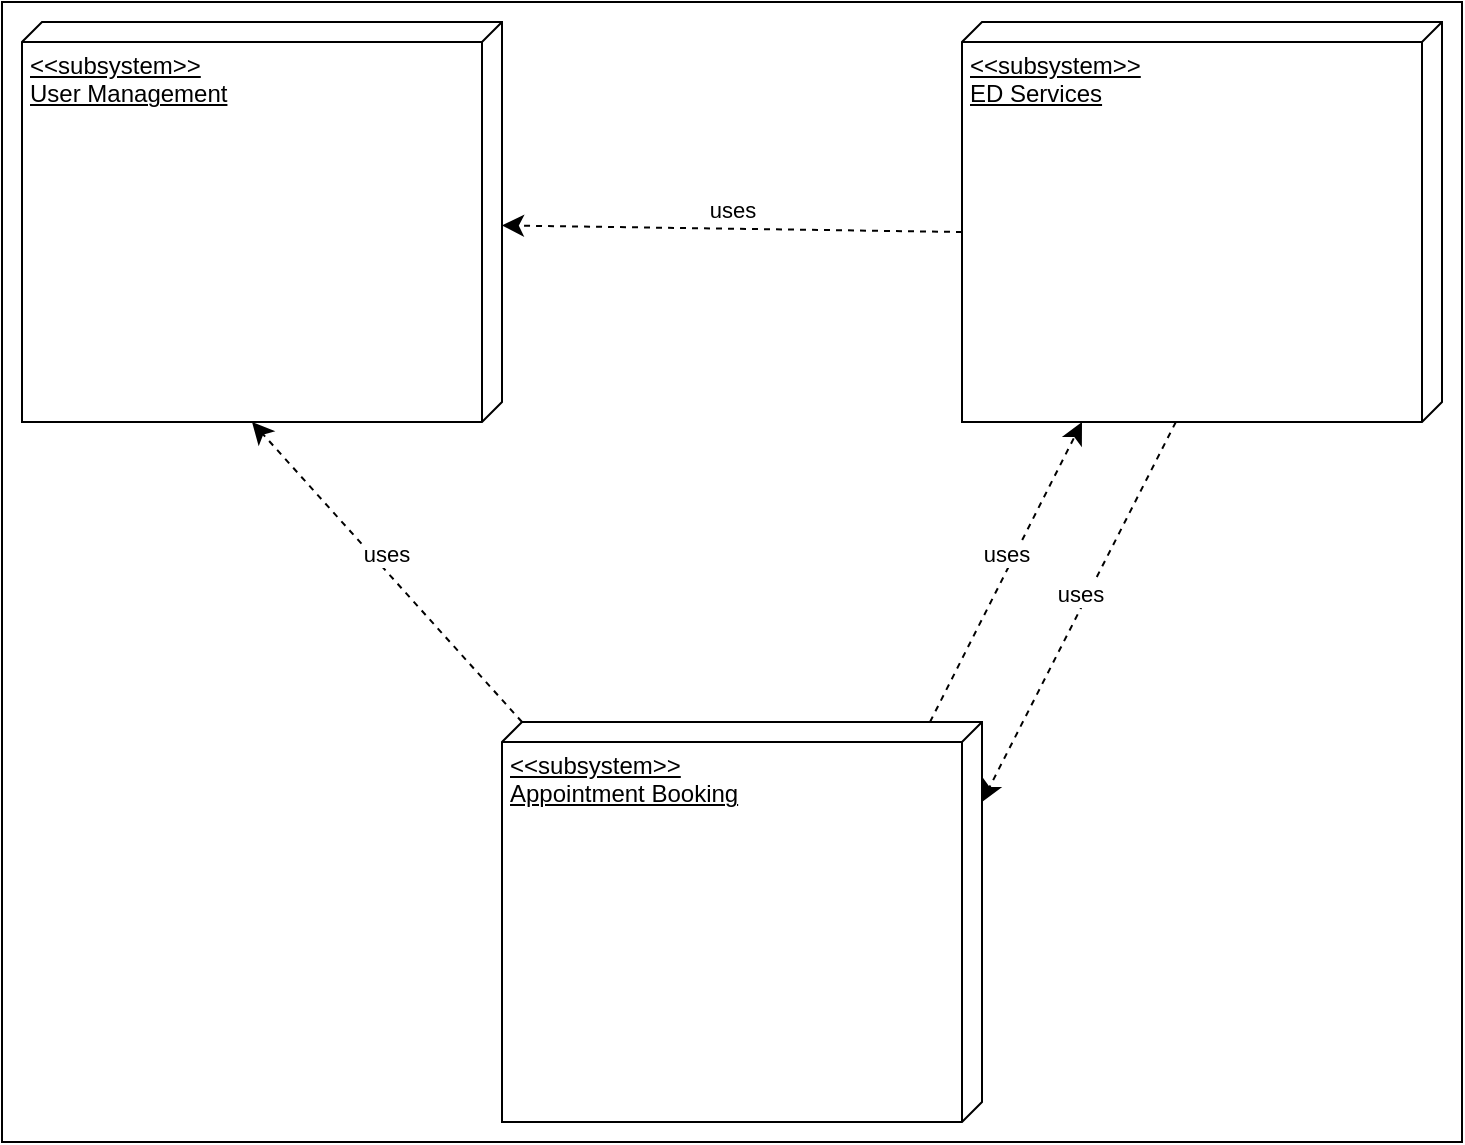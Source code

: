 <mxfile version="22.1.5" type="github">
  <diagram name="Page-1" id="XH8o1IDt71k7ToOQpQLz">
    <mxGraphModel dx="954" dy="622" grid="1" gridSize="10" guides="1" tooltips="1" connect="1" arrows="1" fold="1" page="1" pageScale="1" pageWidth="850" pageHeight="1100" math="0" shadow="0">
      <root>
        <mxCell id="0" />
        <mxCell id="1" parent="0" />
        <mxCell id="RHWd82dlNmuR0SWpL10g-8" value="" style="rounded=0;whiteSpace=wrap;html=1;" vertex="1" parent="1">
          <mxGeometry x="40" y="30" width="730" height="570" as="geometry" />
        </mxCell>
        <mxCell id="RHWd82dlNmuR0SWpL10g-4" value="&amp;lt;&amp;lt;subsystem&amp;gt;&amp;gt;&lt;br&gt;&lt;font face=&quot;Helvetica&quot;&gt;User Management&lt;/font&gt;" style="verticalAlign=top;align=left;spacingTop=8;spacingLeft=2;spacingRight=12;shape=cube;size=10;direction=south;fontStyle=4;html=1;whiteSpace=wrap;" vertex="1" parent="1">
          <mxGeometry x="50" y="40" width="240" height="200" as="geometry" />
        </mxCell>
        <mxCell id="RHWd82dlNmuR0SWpL10g-5" value="&amp;lt;&amp;lt;subsystem&amp;gt;&amp;gt;&lt;br&gt;ED Services" style="verticalAlign=top;align=left;spacingTop=8;spacingLeft=2;spacingRight=12;shape=cube;size=10;direction=south;fontStyle=4;html=1;whiteSpace=wrap;" vertex="1" parent="1">
          <mxGeometry x="520" y="40" width="240" height="200" as="geometry" />
        </mxCell>
        <mxCell id="RHWd82dlNmuR0SWpL10g-6" value="&amp;lt;&amp;lt;subsystem&amp;gt;&amp;gt;&lt;br&gt;Appointment Booking" style="verticalAlign=top;align=left;spacingTop=8;spacingLeft=2;spacingRight=12;shape=cube;size=10;direction=south;fontStyle=4;html=1;whiteSpace=wrap;" vertex="1" parent="1">
          <mxGeometry x="290" y="390" width="240" height="200" as="geometry" />
        </mxCell>
        <mxCell id="RHWd82dlNmuR0SWpL10g-9" value="uses" style="html=1;verticalAlign=bottom;endArrow=classic;dashed=1;endSize=8;curved=0;rounded=0;exitX=0;exitY=0;exitDx=105;exitDy=240;exitPerimeter=0;endFill=1;" edge="1" parent="1" source="RHWd82dlNmuR0SWpL10g-5" target="RHWd82dlNmuR0SWpL10g-4">
          <mxGeometry x="-0.0" relative="1" as="geometry">
            <mxPoint x="440" y="320" as="sourcePoint" />
            <mxPoint x="360" y="320" as="targetPoint" />
            <mxPoint as="offset" />
          </mxGeometry>
        </mxCell>
        <mxCell id="RHWd82dlNmuR0SWpL10g-12" value="uses" style="html=1;verticalAlign=bottom;endArrow=classic;dashed=1;endSize=8;curved=0;rounded=0;exitX=0;exitY=0;exitDx=0;exitDy=230;exitPerimeter=0;entryX=0;entryY=0;entryDx=200;entryDy=125;entryPerimeter=0;endFill=1;" edge="1" parent="1" source="RHWd82dlNmuR0SWpL10g-6" target="RHWd82dlNmuR0SWpL10g-4">
          <mxGeometry relative="1" as="geometry">
            <mxPoint x="440" y="320" as="sourcePoint" />
            <mxPoint x="360" y="320" as="targetPoint" />
          </mxGeometry>
        </mxCell>
        <mxCell id="RHWd82dlNmuR0SWpL10g-14" value="uses" style="html=1;verticalAlign=bottom;endArrow=classic;dashed=1;endSize=8;curved=0;rounded=0;exitX=0;exitY=0.075;exitDx=0;exitDy=0;exitPerimeter=0;endFill=1;" edge="1" parent="1">
          <mxGeometry relative="1" as="geometry">
            <mxPoint x="504" y="390" as="sourcePoint" />
            <mxPoint x="580" y="240" as="targetPoint" />
          </mxGeometry>
        </mxCell>
        <mxCell id="RHWd82dlNmuR0SWpL10g-15" value="uses" style="html=1;verticalAlign=bottom;endArrow=classic;dashed=1;endSize=8;curved=0;rounded=0;exitX=1;exitY=0.617;exitDx=0;exitDy=0;exitPerimeter=0;entryX=0.2;entryY=0;entryDx=0;entryDy=0;entryPerimeter=0;endFill=1;" edge="1" parent="1" target="RHWd82dlNmuR0SWpL10g-6">
          <mxGeometry relative="1" as="geometry">
            <mxPoint x="626.92" y="240" as="sourcePoint" />
            <mxPoint x="534" y="424" as="targetPoint" />
          </mxGeometry>
        </mxCell>
      </root>
    </mxGraphModel>
  </diagram>
</mxfile>
